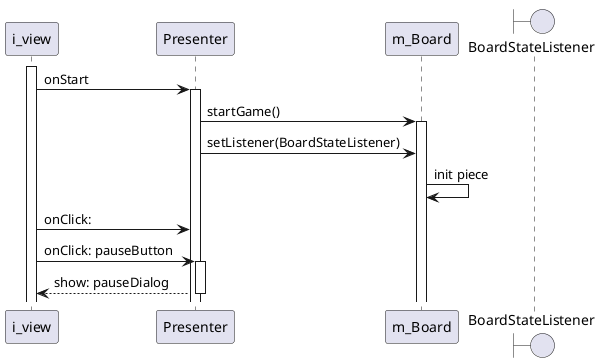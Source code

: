 @startuml

participant i_view
participant Presenter
participant m_Board
boundary BoardStateListener

activate i_view
i_view -> Presenter : onStart
activate Presenter

Presenter -> m_Board : startGame()
activate m_Board
Presenter -> m_Board : setListener(BoardStateListener)

m_Board -> m_Board : init piece



i_view -> Presenter : onClick:

i_view -> Presenter : onClick: pauseButton
activate Presenter
Presenter --> i_view : show: pauseDialog
deactivate Presenter


@enduml